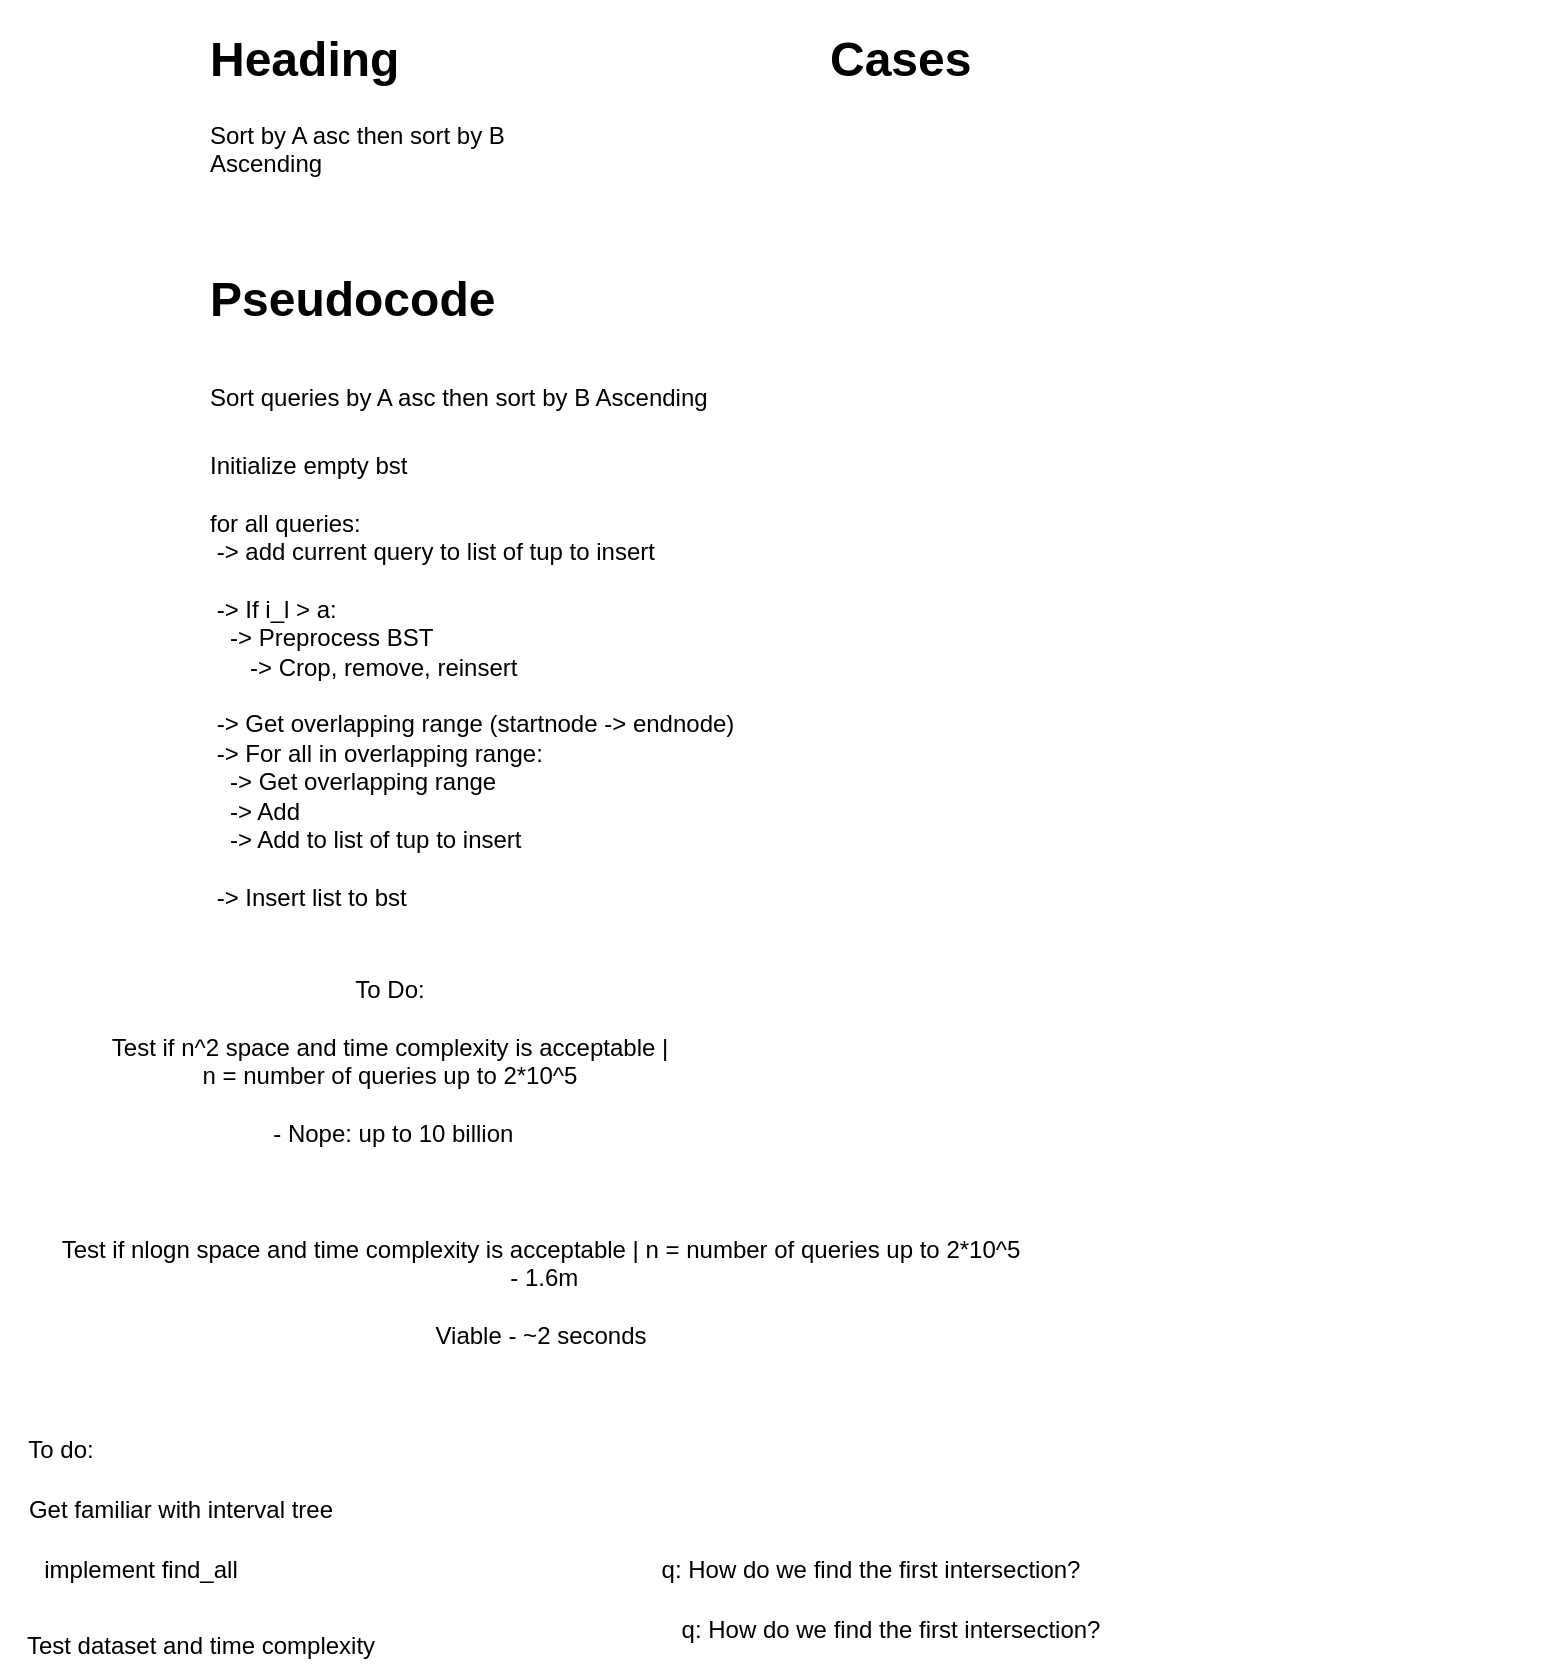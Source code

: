 <mxfile version="21.2.8" type="device">
  <diagram name="Page-1" id="S4RKhnAMx6Pg0tv7Cv7Q">
    <mxGraphModel dx="1434" dy="844" grid="1" gridSize="10" guides="1" tooltips="1" connect="1" arrows="1" fold="1" page="1" pageScale="1" pageWidth="850" pageHeight="1100" math="0" shadow="0">
      <root>
        <mxCell id="0" />
        <mxCell id="1" parent="0" />
        <mxCell id="oJz69dYv_4_HqZc3th9p-1" value="&lt;h1&gt;Heading&lt;/h1&gt;&lt;p&gt;Sort by A asc then sort by B Ascending&lt;/p&gt;" style="text;html=1;strokeColor=none;fillColor=none;spacing=5;spacingTop=-20;whiteSpace=wrap;overflow=hidden;rounded=0;" parent="1" vertex="1">
          <mxGeometry x="100" y="370" width="190" height="120" as="geometry" />
        </mxCell>
        <mxCell id="WCZcN8jUE6MmBgN1EaIR-1" value="&lt;h1&gt;&lt;span style=&quot;background-color: initial;&quot;&gt;Pseudocode&lt;/span&gt;&lt;/h1&gt;&lt;h1&gt;&lt;span style=&quot;background-color: initial; font-size: 12px; font-weight: normal;&quot;&gt;Sort queries by A asc then sort by B Ascending&lt;/span&gt;&lt;br&gt;&lt;/h1&gt;&lt;div&gt;Initialize empty bst&lt;/div&gt;&lt;div&gt;&lt;br&gt;&lt;/div&gt;&lt;div&gt;for all queries:&lt;/div&gt;&lt;div&gt;&amp;nbsp;-&amp;gt; add current query to list of tup to insert&lt;/div&gt;&lt;div&gt;&lt;br&gt;&lt;/div&gt;&lt;div&gt;&amp;nbsp;-&amp;gt; If i_l &amp;gt; a:&lt;/div&gt;&lt;div&gt;&amp;nbsp; &amp;nbsp;-&amp;gt; Preprocess BST&lt;/div&gt;&lt;div&gt;&amp;nbsp; &amp;nbsp; &amp;nbsp; -&amp;gt; Crop, remove, reinsert&lt;/div&gt;&lt;div&gt;&lt;br&gt;&lt;/div&gt;&lt;div&gt;&amp;nbsp;-&amp;gt; Get overlapping range (startnode -&amp;gt; endnode)&lt;/div&gt;&lt;div&gt;&amp;nbsp;-&amp;gt; For all in overlapping range:&lt;/div&gt;&lt;div&gt;&amp;nbsp; &amp;nbsp;-&amp;gt; Get overlapping range&lt;/div&gt;&lt;div&gt;&amp;nbsp; &amp;nbsp;-&amp;gt; Add&lt;/div&gt;&lt;div&gt;&amp;nbsp; &amp;nbsp;-&amp;gt; Add to list of tup to insert&lt;/div&gt;&lt;div&gt;&lt;br&gt;&lt;/div&gt;&lt;div&gt;&amp;nbsp;-&amp;gt; Insert list to bst&lt;/div&gt;&lt;div&gt;&amp;nbsp;&lt;/div&gt;" style="text;html=1;strokeColor=none;fillColor=none;spacing=5;spacingTop=-20;whiteSpace=wrap;overflow=hidden;rounded=0;" parent="1" vertex="1">
          <mxGeometry x="100" y="490" width="300" height="330" as="geometry" />
        </mxCell>
        <mxCell id="WCZcN8jUE6MmBgN1EaIR-3" value="&lt;h1&gt;&lt;span style=&quot;background-color: initial;&quot;&gt;Cases&lt;/span&gt;&lt;/h1&gt;&lt;h1&gt;&lt;br&gt;&lt;/h1&gt;" style="text;html=1;strokeColor=none;fillColor=none;spacing=5;spacingTop=-20;whiteSpace=wrap;overflow=hidden;rounded=0;" parent="1" vertex="1">
          <mxGeometry x="410" y="370" width="360" height="360" as="geometry" />
        </mxCell>
        <mxCell id="0yJRJK7ABTEWyY85ywiH-1" value="To Do:&lt;br&gt;&lt;br&gt;Test if n^2 space and time complexity is acceptable | n = number of queries up to 2*10^5&lt;br&gt;&lt;br&gt;&amp;nbsp;- Nope: up to 10 billion&lt;br&gt;&lt;br&gt;&lt;br&gt;" style="text;html=1;strokeColor=none;fillColor=none;align=center;verticalAlign=middle;whiteSpace=wrap;rounded=0;" parent="1" vertex="1">
          <mxGeometry x="50" y="850" width="290" height="110" as="geometry" />
        </mxCell>
        <mxCell id="6OknJwBaXFgkn528KXL3-1" value="Test if nlogn space and time complexity is acceptable | n = number of queries up to 2*10^5&lt;br style=&quot;border-color: var(--border-color);&quot;&gt;&lt;span style=&quot;&quot;&gt;&amp;nbsp;- 1.6m&lt;br&gt;&lt;br&gt;Viable - ~2 seconds&lt;br&gt;&lt;br&gt;&lt;/span&gt;" style="text;html=1;align=center;verticalAlign=middle;resizable=0;points=[];autosize=1;strokeColor=none;fillColor=none;" parent="1" vertex="1">
          <mxGeometry x="20" y="968" width="500" height="90" as="geometry" />
        </mxCell>
        <mxCell id="SnnLhrSYgddfB6_ZPa-_-1" value="Get familiar with interval tree" style="text;html=1;align=center;verticalAlign=middle;resizable=0;points=[];autosize=1;strokeColor=none;fillColor=none;" vertex="1" parent="1">
          <mxGeometry y="1100" width="180" height="30" as="geometry" />
        </mxCell>
        <mxCell id="SnnLhrSYgddfB6_ZPa-_-2" value="implement find_all" style="text;html=1;align=center;verticalAlign=middle;resizable=0;points=[];autosize=1;strokeColor=none;fillColor=none;" vertex="1" parent="1">
          <mxGeometry x="10" y="1130" width="120" height="30" as="geometry" />
        </mxCell>
        <mxCell id="SnnLhrSYgddfB6_ZPa-_-3" value="To do:" style="text;html=1;align=center;verticalAlign=middle;resizable=0;points=[];autosize=1;strokeColor=none;fillColor=none;" vertex="1" parent="1">
          <mxGeometry y="1070" width="60" height="30" as="geometry" />
        </mxCell>
        <mxCell id="SnnLhrSYgddfB6_ZPa-_-4" value="Test dataset and time complexity" style="text;html=1;align=center;verticalAlign=middle;resizable=0;points=[];autosize=1;strokeColor=none;fillColor=none;" vertex="1" parent="1">
          <mxGeometry y="1168" width="200" height="30" as="geometry" />
        </mxCell>
        <mxCell id="SnnLhrSYgddfB6_ZPa-_-5" value="q: How do we find the first intersection?" style="text;html=1;align=center;verticalAlign=middle;resizable=0;points=[];autosize=1;strokeColor=none;fillColor=none;" vertex="1" parent="1">
          <mxGeometry x="320" y="1130" width="230" height="30" as="geometry" />
        </mxCell>
        <mxCell id="SnnLhrSYgddfB6_ZPa-_-6" value="q: How do we find the first intersection?" style="text;html=1;align=center;verticalAlign=middle;resizable=0;points=[];autosize=1;strokeColor=none;fillColor=none;" vertex="1" parent="1">
          <mxGeometry x="330" y="1160" width="230" height="30" as="geometry" />
        </mxCell>
      </root>
    </mxGraphModel>
  </diagram>
</mxfile>
